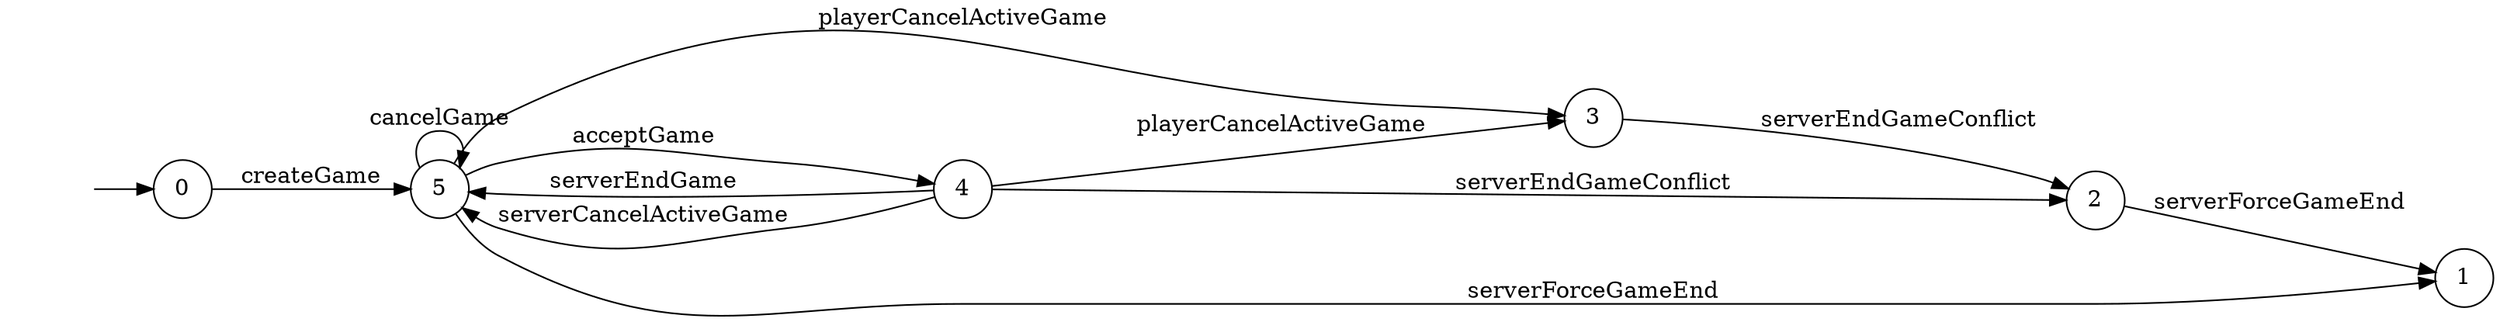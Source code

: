 digraph "./InvConPlus/Dapp-Automata-data/result/model/0xC95D227a1CF92b6FD156265AA8A3cA7c7DE0F28e/GameChannel/FSM-4" {
	graph [rankdir=LR]
	"" [label="" shape=plaintext]
	3 [label=3 shape=circle]
	5 [label=5 shape=circle]
	0 [label=0 shape=circle]
	4 [label=4 shape=circle]
	1 [label=1 shape=circle]
	2 [label=2 shape=circle]
	"" -> 0 [label=""]
	0 -> 5 [label=createGame]
	5 -> 5 [label=cancelGame]
	5 -> 4 [label=acceptGame]
	5 -> 3 [label=playerCancelActiveGame]
	5 -> 1 [label=serverForceGameEnd]
	2 -> 1 [label=serverForceGameEnd]
	3 -> 2 [label=serverEndGameConflict]
	4 -> 5 [label=serverEndGame]
	4 -> 3 [label=playerCancelActiveGame]
	4 -> 5 [label=serverCancelActiveGame]
	4 -> 2 [label=serverEndGameConflict]
}
